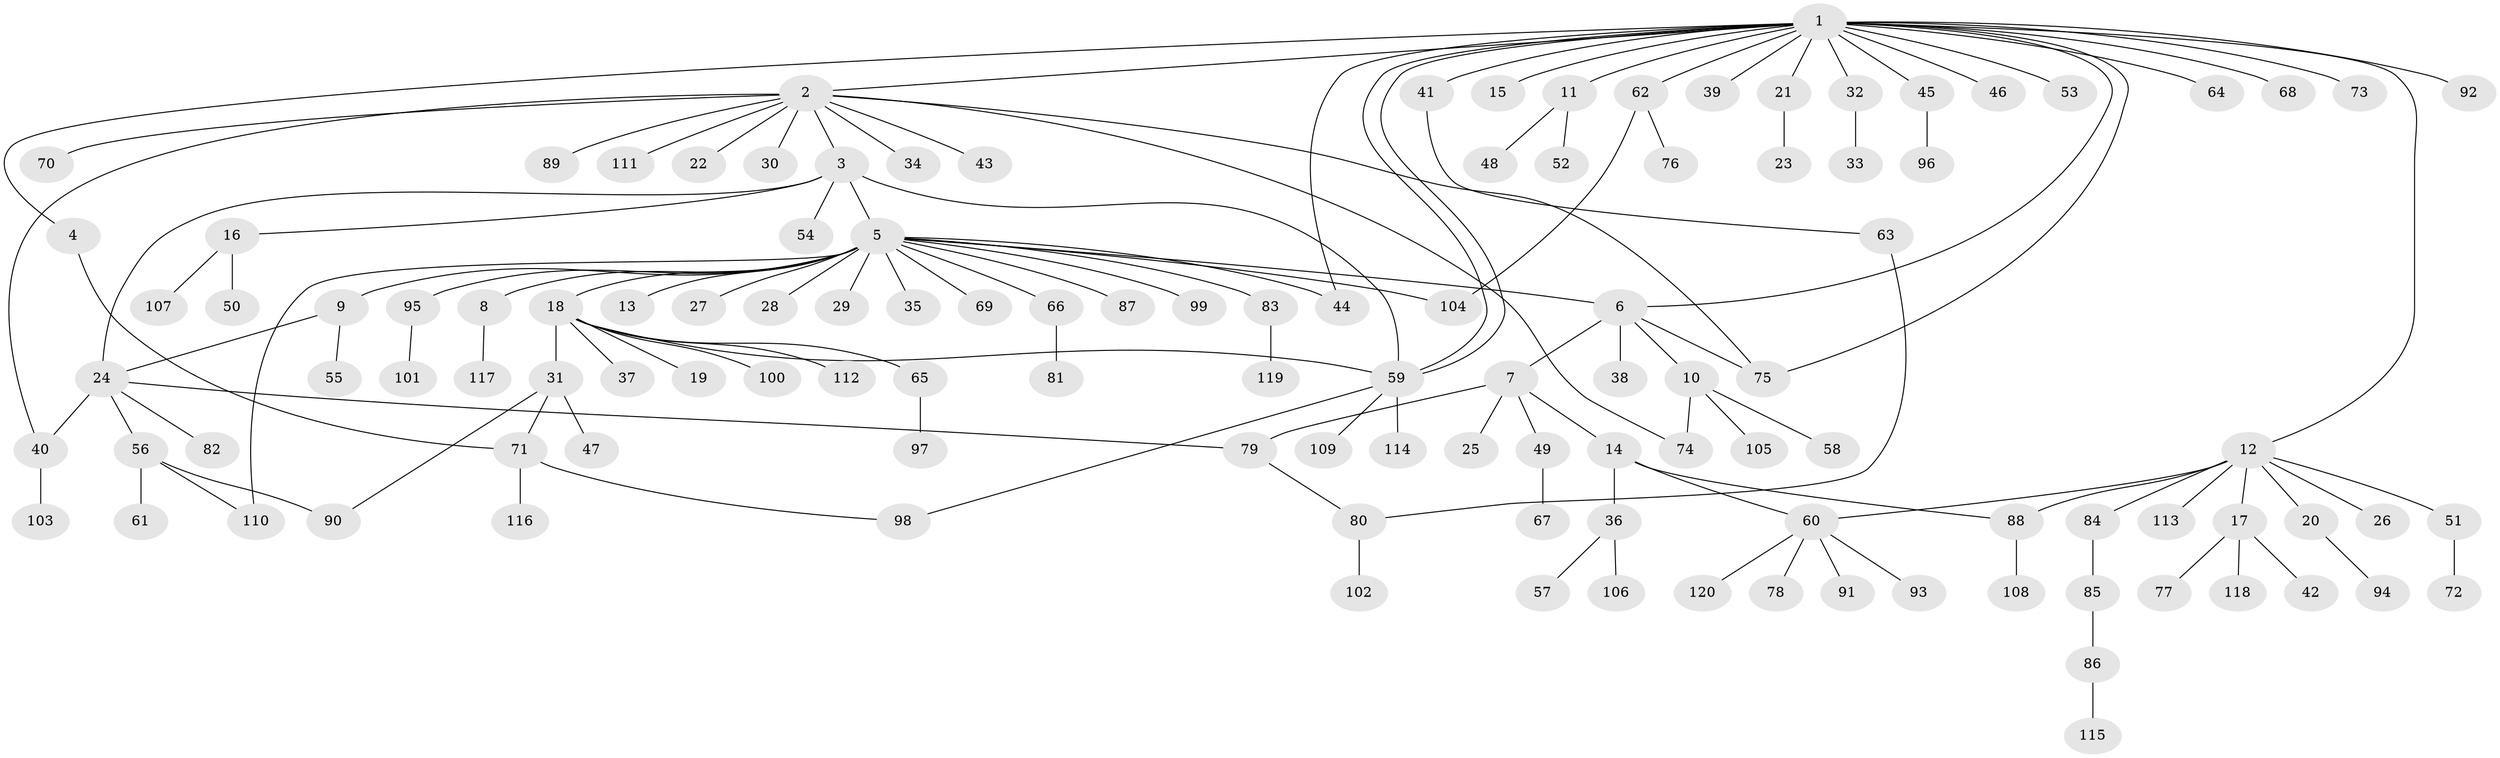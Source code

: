 // coarse degree distribution, {21: 0.010752688172043012, 12: 0.010752688172043012, 10: 0.010752688172043012, 4: 0.03225806451612903, 20: 0.010752688172043012, 6: 0.010752688172043012, 5: 0.03225806451612903, 1: 0.6666666666666666, 3: 0.03225806451612903, 9: 0.010752688172043012, 2: 0.15053763440860216, 7: 0.021505376344086023}
// Generated by graph-tools (version 1.1) at 2025/23/03/03/25 07:23:53]
// undirected, 120 vertices, 138 edges
graph export_dot {
graph [start="1"]
  node [color=gray90,style=filled];
  1;
  2;
  3;
  4;
  5;
  6;
  7;
  8;
  9;
  10;
  11;
  12;
  13;
  14;
  15;
  16;
  17;
  18;
  19;
  20;
  21;
  22;
  23;
  24;
  25;
  26;
  27;
  28;
  29;
  30;
  31;
  32;
  33;
  34;
  35;
  36;
  37;
  38;
  39;
  40;
  41;
  42;
  43;
  44;
  45;
  46;
  47;
  48;
  49;
  50;
  51;
  52;
  53;
  54;
  55;
  56;
  57;
  58;
  59;
  60;
  61;
  62;
  63;
  64;
  65;
  66;
  67;
  68;
  69;
  70;
  71;
  72;
  73;
  74;
  75;
  76;
  77;
  78;
  79;
  80;
  81;
  82;
  83;
  84;
  85;
  86;
  87;
  88;
  89;
  90;
  91;
  92;
  93;
  94;
  95;
  96;
  97;
  98;
  99;
  100;
  101;
  102;
  103;
  104;
  105;
  106;
  107;
  108;
  109;
  110;
  111;
  112;
  113;
  114;
  115;
  116;
  117;
  118;
  119;
  120;
  1 -- 2;
  1 -- 4;
  1 -- 6;
  1 -- 11;
  1 -- 12;
  1 -- 15;
  1 -- 21;
  1 -- 32;
  1 -- 39;
  1 -- 41;
  1 -- 44;
  1 -- 45;
  1 -- 46;
  1 -- 53;
  1 -- 59;
  1 -- 59;
  1 -- 62;
  1 -- 64;
  1 -- 68;
  1 -- 73;
  1 -- 75;
  1 -- 92;
  2 -- 3;
  2 -- 22;
  2 -- 30;
  2 -- 34;
  2 -- 40;
  2 -- 43;
  2 -- 70;
  2 -- 74;
  2 -- 75;
  2 -- 89;
  2 -- 111;
  3 -- 5;
  3 -- 16;
  3 -- 24;
  3 -- 54;
  3 -- 59;
  4 -- 71;
  5 -- 6;
  5 -- 8;
  5 -- 9;
  5 -- 13;
  5 -- 18;
  5 -- 27;
  5 -- 28;
  5 -- 29;
  5 -- 35;
  5 -- 44;
  5 -- 66;
  5 -- 69;
  5 -- 83;
  5 -- 87;
  5 -- 95;
  5 -- 99;
  5 -- 104;
  5 -- 110;
  6 -- 7;
  6 -- 10;
  6 -- 38;
  6 -- 75;
  7 -- 14;
  7 -- 25;
  7 -- 49;
  7 -- 79;
  8 -- 117;
  9 -- 24;
  9 -- 55;
  10 -- 58;
  10 -- 74;
  10 -- 105;
  11 -- 48;
  11 -- 52;
  12 -- 17;
  12 -- 20;
  12 -- 26;
  12 -- 51;
  12 -- 60;
  12 -- 84;
  12 -- 88;
  12 -- 113;
  14 -- 36;
  14 -- 60;
  14 -- 88;
  16 -- 50;
  16 -- 107;
  17 -- 42;
  17 -- 77;
  17 -- 118;
  18 -- 19;
  18 -- 31;
  18 -- 37;
  18 -- 59;
  18 -- 65;
  18 -- 100;
  18 -- 112;
  20 -- 94;
  21 -- 23;
  24 -- 40;
  24 -- 56;
  24 -- 79;
  24 -- 82;
  31 -- 47;
  31 -- 71;
  31 -- 90;
  32 -- 33;
  36 -- 57;
  36 -- 106;
  40 -- 103;
  41 -- 63;
  45 -- 96;
  49 -- 67;
  51 -- 72;
  56 -- 61;
  56 -- 90;
  56 -- 110;
  59 -- 98;
  59 -- 109;
  59 -- 114;
  60 -- 78;
  60 -- 91;
  60 -- 93;
  60 -- 120;
  62 -- 76;
  62 -- 104;
  63 -- 80;
  65 -- 97;
  66 -- 81;
  71 -- 98;
  71 -- 116;
  79 -- 80;
  80 -- 102;
  83 -- 119;
  84 -- 85;
  85 -- 86;
  86 -- 115;
  88 -- 108;
  95 -- 101;
}
